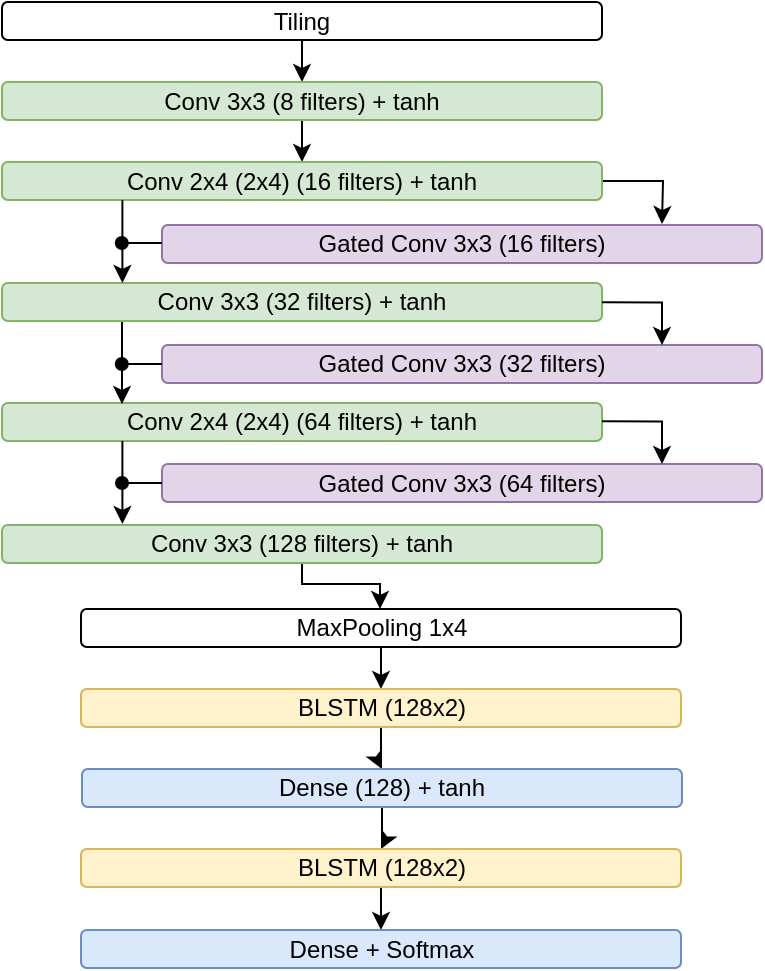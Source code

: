 <mxfile version="11.0.4" type="device"><diagram id="rufVSZHyEorje7Syo5vI" name="Page-1"><mxGraphModel dx="813" dy="463" grid="1" gridSize="10" guides="1" tooltips="1" connect="1" arrows="1" fold="1" page="1" pageScale="1" pageWidth="850" pageHeight="1100" math="0" shadow="0"><root><mxCell id="0"/><mxCell id="1" parent="0"/><mxCell id="RCLNbhm-emX6p9zFRJ1t-1" value="" style="edgeStyle=orthogonalEdgeStyle;rounded=0;orthogonalLoop=1;jettySize=auto;html=1;" parent="1" source="RCLNbhm-emX6p9zFRJ1t-2" target="RCLNbhm-emX6p9zFRJ1t-4" edge="1"><mxGeometry relative="1" as="geometry"/></mxCell><mxCell id="RCLNbhm-emX6p9zFRJ1t-2" value="Tiling" style="rounded=1;whiteSpace=wrap;html=1;" parent="1" vertex="1"><mxGeometry x="200" y="159" width="300" height="19" as="geometry"/></mxCell><mxCell id="qqVjzwjEQtpvg0KYriKR-2" style="edgeStyle=orthogonalEdgeStyle;rounded=0;orthogonalLoop=1;jettySize=auto;html=1;entryX=0.5;entryY=0;entryDx=0;entryDy=0;" edge="1" parent="1" source="RCLNbhm-emX6p9zFRJ1t-4" target="RCLNbhm-emX6p9zFRJ1t-6"><mxGeometry relative="1" as="geometry"/></mxCell><mxCell id="RCLNbhm-emX6p9zFRJ1t-4" value="Conv 3x3 (8 filters) + tanh" style="rounded=1;whiteSpace=wrap;html=1;fillColor=#d5e8d4;strokeColor=#82b366;" parent="1" vertex="1"><mxGeometry x="200" y="199" width="300" height="19" as="geometry"/></mxCell><mxCell id="qqVjzwjEQtpvg0KYriKR-7" style="edgeStyle=orthogonalEdgeStyle;rounded=0;orthogonalLoop=1;jettySize=auto;html=1;" edge="1" parent="1" source="RCLNbhm-emX6p9zFRJ1t-6"><mxGeometry relative="1" as="geometry"><mxPoint x="530" y="270" as="targetPoint"/></mxGeometry></mxCell><mxCell id="RCLNbhm-emX6p9zFRJ1t-6" value="Conv 2x4 (2x4) (16 filters)&amp;nbsp;+ tanh" style="rounded=1;whiteSpace=wrap;html=1;fillColor=#d5e8d4;strokeColor=#82b366;" parent="1" vertex="1"><mxGeometry x="200" y="239" width="300" height="19" as="geometry"/></mxCell><mxCell id="RCLNbhm-emX6p9zFRJ1t-7" value="Gated Conv 3x3 (16 filters)" style="rounded=1;whiteSpace=wrap;html=1;fillColor=#e1d5e7;strokeColor=#9673a6;" parent="1" vertex="1"><mxGeometry x="280" y="270.5" width="300" height="19" as="geometry"/></mxCell><mxCell id="RCLNbhm-emX6p9zFRJ1t-8" value="Gated Conv 3x3&amp;nbsp;(32 filters)" style="rounded=1;whiteSpace=wrap;html=1;fillColor=#e1d5e7;strokeColor=#9673a6;" parent="1" vertex="1"><mxGeometry x="280" y="330.5" width="300" height="19" as="geometry"/></mxCell><mxCell id="RCLNbhm-emX6p9zFRJ1t-10" value="Conv 2x4 (2x4) (64 filters)&amp;nbsp;+ tanh" style="rounded=1;whiteSpace=wrap;html=1;fillColor=#d5e8d4;strokeColor=#82b366;" parent="1" vertex="1"><mxGeometry x="200" y="359.5" width="300" height="19" as="geometry"/></mxCell><mxCell id="qqVjzwjEQtpvg0KYriKR-17" style="edgeStyle=orthogonalEdgeStyle;rounded=0;orthogonalLoop=1;jettySize=auto;html=1;" edge="1" parent="1" source="RCLNbhm-emX6p9zFRJ1t-12" target="RCLNbhm-emX6p9zFRJ1t-14"><mxGeometry relative="1" as="geometry"><Array as="points"><mxPoint x="350" y="450"/><mxPoint x="389" y="450"/></Array></mxGeometry></mxCell><mxCell id="RCLNbhm-emX6p9zFRJ1t-12" value="Conv 3x3 (128 filters)&amp;nbsp;+ tanh" style="rounded=1;whiteSpace=wrap;html=1;fillColor=#d5e8d4;strokeColor=#82b366;" parent="1" vertex="1"><mxGeometry x="200" y="420.5" width="300" height="19" as="geometry"/></mxCell><mxCell id="RCLNbhm-emX6p9zFRJ1t-13" value="" style="edgeStyle=orthogonalEdgeStyle;rounded=0;orthogonalLoop=1;jettySize=auto;html=1;" parent="1" source="RCLNbhm-emX6p9zFRJ1t-14" target="RCLNbhm-emX6p9zFRJ1t-16" edge="1"><mxGeometry relative="1" as="geometry"/></mxCell><mxCell id="RCLNbhm-emX6p9zFRJ1t-14" value="MaxPooling 1x4" style="rounded=1;whiteSpace=wrap;html=1;" parent="1" vertex="1"><mxGeometry x="239.5" y="462.5" width="300" height="19" as="geometry"/></mxCell><mxCell id="RCLNbhm-emX6p9zFRJ1t-15" style="edgeStyle=orthogonalEdgeStyle;rounded=0;orthogonalLoop=1;jettySize=auto;html=1;entryX=0.5;entryY=0;entryDx=0;entryDy=0;" parent="1" source="RCLNbhm-emX6p9zFRJ1t-16" target="RCLNbhm-emX6p9zFRJ1t-18" edge="1"><mxGeometry relative="1" as="geometry"/></mxCell><mxCell id="RCLNbhm-emX6p9zFRJ1t-16" value="BLSTM (128x2)" style="rounded=1;whiteSpace=wrap;html=1;fillColor=#fff2cc;strokeColor=#d6b656;" parent="1" vertex="1"><mxGeometry x="239.5" y="502.5" width="300" height="19" as="geometry"/></mxCell><mxCell id="RCLNbhm-emX6p9zFRJ1t-17" style="edgeStyle=orthogonalEdgeStyle;rounded=0;orthogonalLoop=1;jettySize=auto;html=1;entryX=0.5;entryY=0;entryDx=0;entryDy=0;" parent="1" source="RCLNbhm-emX6p9zFRJ1t-18" target="RCLNbhm-emX6p9zFRJ1t-20" edge="1"><mxGeometry relative="1" as="geometry"/></mxCell><mxCell id="RCLNbhm-emX6p9zFRJ1t-18" value="Dense (128)&amp;nbsp;+ tanh" style="rounded=1;whiteSpace=wrap;html=1;fillColor=#dae8fc;strokeColor=#6c8ebf;" parent="1" vertex="1"><mxGeometry x="240" y="542.5" width="300" height="19" as="geometry"/></mxCell><mxCell id="RCLNbhm-emX6p9zFRJ1t-19" style="edgeStyle=orthogonalEdgeStyle;rounded=0;orthogonalLoop=1;jettySize=auto;html=1;entryX=0.5;entryY=0;entryDx=0;entryDy=0;" parent="1" source="RCLNbhm-emX6p9zFRJ1t-20" target="RCLNbhm-emX6p9zFRJ1t-21" edge="1"><mxGeometry relative="1" as="geometry"/></mxCell><mxCell id="RCLNbhm-emX6p9zFRJ1t-20" value="BLSTM (128x2)" style="rounded=1;whiteSpace=wrap;html=1;fillColor=#fff2cc;strokeColor=#d6b656;" parent="1" vertex="1"><mxGeometry x="239.5" y="582.5" width="300" height="19" as="geometry"/></mxCell><mxCell id="RCLNbhm-emX6p9zFRJ1t-21" value="Dense + Softmax" style="rounded=1;whiteSpace=wrap;html=1;fillColor=#dae8fc;strokeColor=#6c8ebf;" parent="1" vertex="1"><mxGeometry x="239.5" y="623" width="300" height="19" as="geometry"/></mxCell><mxCell id="RCLNbhm-emX6p9zFRJ1t-22" value="Gated Conv 3x3 (64 filters)" style="rounded=1;whiteSpace=wrap;html=1;fillColor=#e1d5e7;strokeColor=#9673a6;" parent="1" vertex="1"><mxGeometry x="280" y="390" width="300" height="19" as="geometry"/></mxCell><mxCell id="qqVjzwjEQtpvg0KYriKR-12" style="edgeStyle=orthogonalEdgeStyle;rounded=0;orthogonalLoop=1;jettySize=auto;html=1;entryX=0.2;entryY=0.026;entryDx=0;entryDy=0;entryPerimeter=0;" edge="1" parent="1" source="RCLNbhm-emX6p9zFRJ1t-27" target="RCLNbhm-emX6p9zFRJ1t-10"><mxGeometry relative="1" as="geometry"><Array as="points"><mxPoint x="260" y="330"/><mxPoint x="260" y="330"/></Array></mxGeometry></mxCell><mxCell id="RCLNbhm-emX6p9zFRJ1t-27" value="Conv 3x3&amp;nbsp;(32 filters)&amp;nbsp;+ tanh" style="rounded=1;whiteSpace=wrap;html=1;fillColor=#d5e8d4;strokeColor=#82b366;" parent="1" vertex="1"><mxGeometry x="200" y="299.5" width="300" height="19" as="geometry"/></mxCell><mxCell id="RCLNbhm-emX6p9zFRJ1t-30" value="" style="edgeStyle=orthogonalEdgeStyle;rounded=0;orthogonalLoop=1;jettySize=auto;html=1;endArrow=oval;endFill=1;exitX=0;exitY=0.5;exitDx=0;exitDy=0;" parent="1" source="RCLNbhm-emX6p9zFRJ1t-22" edge="1"><mxGeometry relative="1" as="geometry"><mxPoint x="317.286" y="400.071" as="sourcePoint"/><mxPoint x="260" y="400" as="targetPoint"/><Array as="points"/></mxGeometry></mxCell><mxCell id="qqVjzwjEQtpvg0KYriKR-4" value="" style="edgeStyle=orthogonalEdgeStyle;rounded=0;orthogonalLoop=1;jettySize=auto;html=1;endArrow=oval;endFill=1;exitX=0;exitY=0.5;exitDx=0;exitDy=0;" edge="1" parent="1"><mxGeometry relative="1" as="geometry"><mxPoint x="279.922" y="340.005" as="sourcePoint"/><mxPoint x="259.922" y="340.587" as="targetPoint"/><Array as="points"/></mxGeometry></mxCell><mxCell id="qqVjzwjEQtpvg0KYriKR-5" value="" style="edgeStyle=orthogonalEdgeStyle;rounded=0;orthogonalLoop=1;jettySize=auto;html=1;endArrow=oval;endFill=1;exitX=0;exitY=0.5;exitDx=0;exitDy=0;" edge="1" parent="1"><mxGeometry relative="1" as="geometry"><mxPoint x="279.922" y="279.505" as="sourcePoint"/><mxPoint x="259.922" y="280.17" as="targetPoint"/><Array as="points"/></mxGeometry></mxCell><mxCell id="qqVjzwjEQtpvg0KYriKR-8" style="edgeStyle=orthogonalEdgeStyle;rounded=0;orthogonalLoop=1;jettySize=auto;html=1;" edge="1" parent="1"><mxGeometry relative="1" as="geometry"><mxPoint x="530" y="330.5" as="targetPoint"/><mxPoint x="500" y="309.167" as="sourcePoint"/></mxGeometry></mxCell><mxCell id="qqVjzwjEQtpvg0KYriKR-9" style="edgeStyle=orthogonalEdgeStyle;rounded=0;orthogonalLoop=1;jettySize=auto;html=1;" edge="1" parent="1"><mxGeometry relative="1" as="geometry"><mxPoint x="530" y="390" as="targetPoint"/><mxPoint x="500" y="368.667" as="sourcePoint"/></mxGeometry></mxCell><mxCell id="qqVjzwjEQtpvg0KYriKR-15" style="edgeStyle=orthogonalEdgeStyle;rounded=0;orthogonalLoop=1;jettySize=auto;html=1;entryX=0.2;entryY=0.026;entryDx=0;entryDy=0;entryPerimeter=0;" edge="1" parent="1"><mxGeometry relative="1" as="geometry"><mxPoint x="260.2" y="258" as="sourcePoint"/><mxPoint x="260.2" y="299.5" as="targetPoint"/><Array as="points"><mxPoint x="260" y="269.5"/><mxPoint x="260" y="269.5"/></Array></mxGeometry></mxCell><mxCell id="qqVjzwjEQtpvg0KYriKR-16" style="edgeStyle=orthogonalEdgeStyle;rounded=0;orthogonalLoop=1;jettySize=auto;html=1;entryX=0.2;entryY=0.026;entryDx=0;entryDy=0;entryPerimeter=0;" edge="1" parent="1"><mxGeometry relative="1" as="geometry"><mxPoint x="260.2" y="378.5" as="sourcePoint"/><mxPoint x="260.2" y="420" as="targetPoint"/><Array as="points"><mxPoint x="260" y="390"/><mxPoint x="260" y="390"/></Array></mxGeometry></mxCell></root></mxGraphModel></diagram></mxfile>